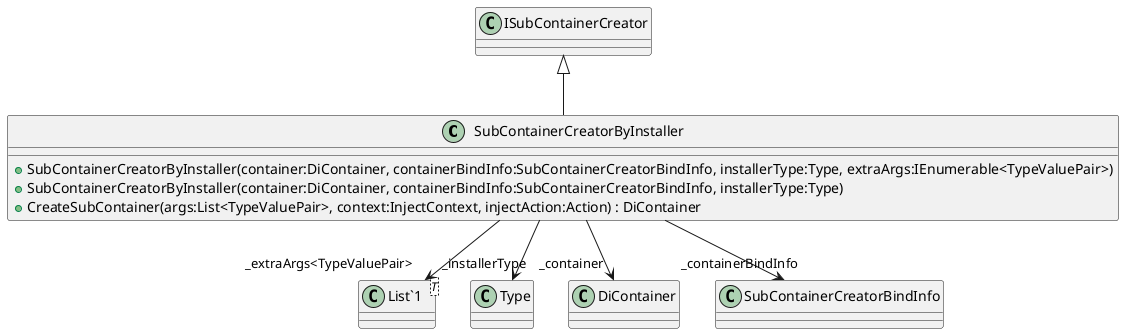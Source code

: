 @startuml
class SubContainerCreatorByInstaller {
    + SubContainerCreatorByInstaller(container:DiContainer, containerBindInfo:SubContainerCreatorBindInfo, installerType:Type, extraArgs:IEnumerable<TypeValuePair>)
    + SubContainerCreatorByInstaller(container:DiContainer, containerBindInfo:SubContainerCreatorBindInfo, installerType:Type)
    + CreateSubContainer(args:List<TypeValuePair>, context:InjectContext, injectAction:Action) : DiContainer
}
class "List`1"<T> {
}
ISubContainerCreator <|-- SubContainerCreatorByInstaller
SubContainerCreatorByInstaller --> "_installerType" Type
SubContainerCreatorByInstaller --> "_container" DiContainer
SubContainerCreatorByInstaller --> "_extraArgs<TypeValuePair>" "List`1"
SubContainerCreatorByInstaller --> "_containerBindInfo" SubContainerCreatorBindInfo
@enduml
